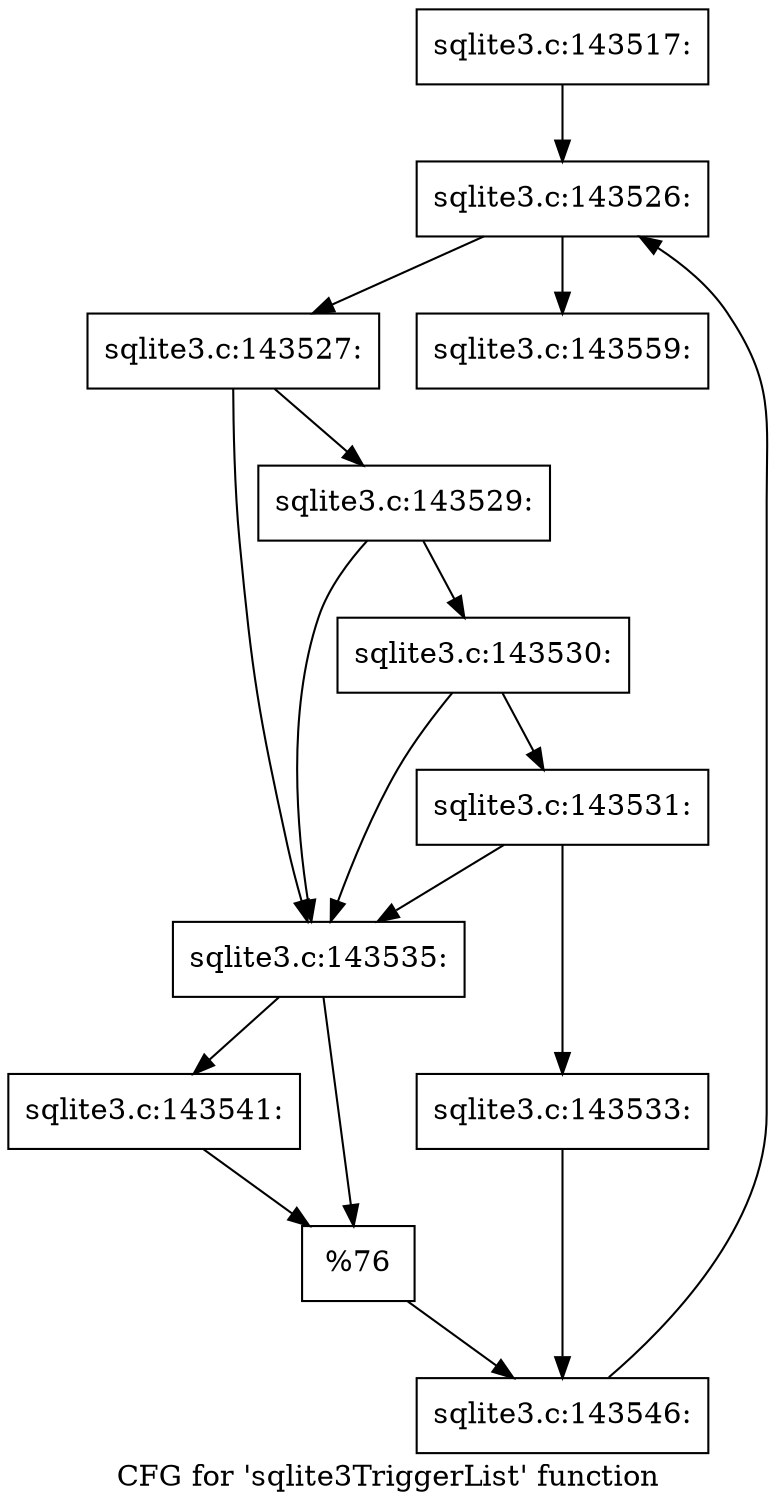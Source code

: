 digraph "CFG for 'sqlite3TriggerList' function" {
	label="CFG for 'sqlite3TriggerList' function";

	Node0x55c0f60cb520 [shape=record,label="{sqlite3.c:143517:}"];
	Node0x55c0f60cb520 -> Node0x55c0f92371a0;
	Node0x55c0f92371a0 [shape=record,label="{sqlite3.c:143526:}"];
	Node0x55c0f92371a0 -> Node0x55c0f9237480;
	Node0x55c0f92371a0 -> Node0x55c0f9237300;
	Node0x55c0f9237480 [shape=record,label="{sqlite3.c:143527:}"];
	Node0x55c0f9237480 -> Node0x55c0f9237e70;
	Node0x55c0f9237480 -> Node0x55c0f9237d20;
	Node0x55c0f9237e70 [shape=record,label="{sqlite3.c:143529:}"];
	Node0x55c0f9237e70 -> Node0x55c0f9237df0;
	Node0x55c0f9237e70 -> Node0x55c0f9237d20;
	Node0x55c0f9237df0 [shape=record,label="{sqlite3.c:143530:}"];
	Node0x55c0f9237df0 -> Node0x55c0f9237d70;
	Node0x55c0f9237df0 -> Node0x55c0f9237d20;
	Node0x55c0f9237d70 [shape=record,label="{sqlite3.c:143531:}"];
	Node0x55c0f9237d70 -> Node0x55c0f9237c80;
	Node0x55c0f9237d70 -> Node0x55c0f9237d20;
	Node0x55c0f9237c80 [shape=record,label="{sqlite3.c:143533:}"];
	Node0x55c0f9237c80 -> Node0x55c0f9237cd0;
	Node0x55c0f9237d20 [shape=record,label="{sqlite3.c:143535:}"];
	Node0x55c0f9237d20 -> Node0x55c0f92398a0;
	Node0x55c0f9237d20 -> Node0x55c0f92398f0;
	Node0x55c0f92398a0 [shape=record,label="{sqlite3.c:143541:}"];
	Node0x55c0f92398a0 -> Node0x55c0f92398f0;
	Node0x55c0f92398f0 [shape=record,label="{%76}"];
	Node0x55c0f92398f0 -> Node0x55c0f9237cd0;
	Node0x55c0f9237cd0 [shape=record,label="{sqlite3.c:143546:}"];
	Node0x55c0f9237cd0 -> Node0x55c0f92371a0;
	Node0x55c0f9237300 [shape=record,label="{sqlite3.c:143559:}"];
}
